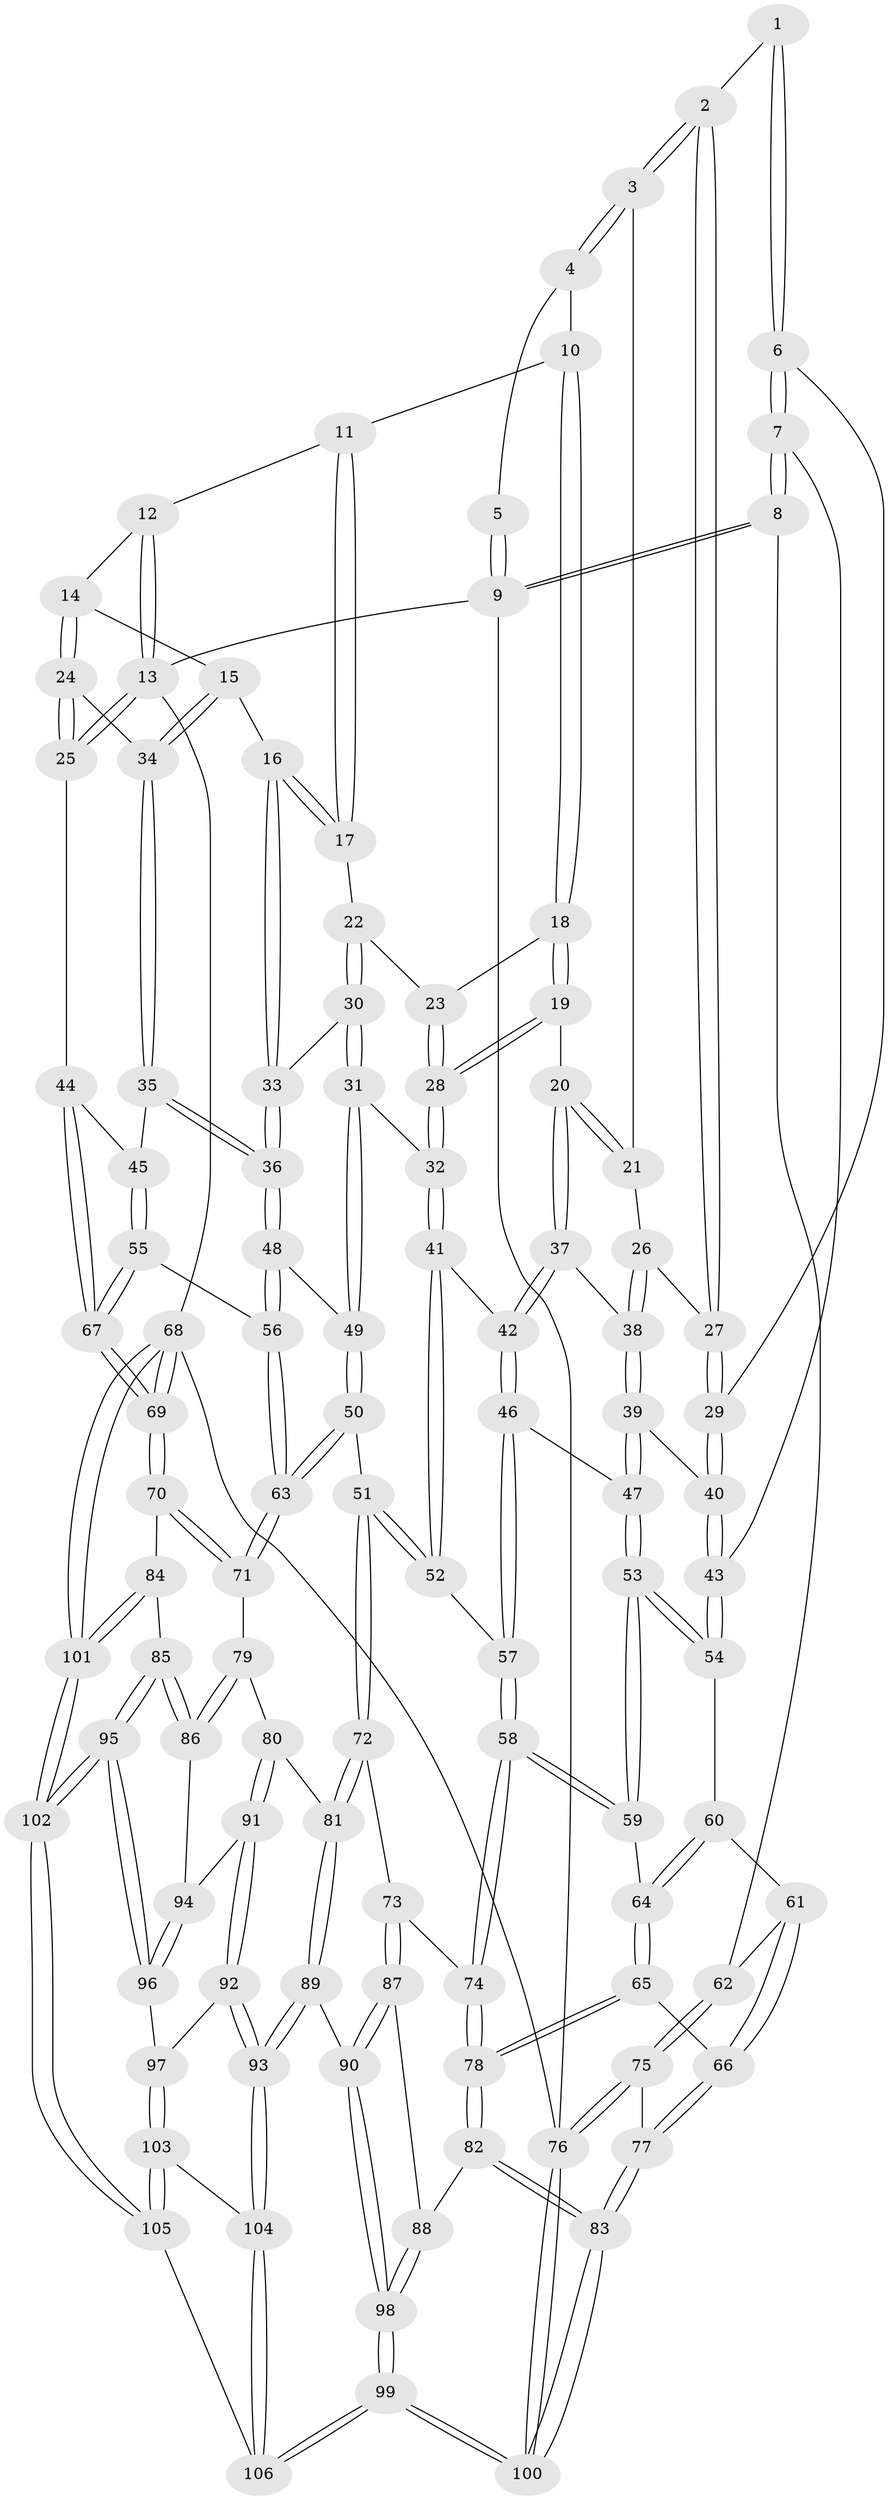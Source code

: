 // coarse degree distribution, {3: 0.16129032258064516, 5: 0.3870967741935484, 4: 0.4032258064516129, 6: 0.04838709677419355}
// Generated by graph-tools (version 1.1) at 2025/52/02/27/25 19:52:40]
// undirected, 106 vertices, 262 edges
graph export_dot {
graph [start="1"]
  node [color=gray90,style=filled];
  1 [pos="+0.11697152980252946+0"];
  2 [pos="+0.20790190860611005+0.09737762035913149"];
  3 [pos="+0.31062276299266756+0"];
  4 [pos="+0.37508420517136865+0"];
  5 [pos="+0.06180495924937103+0"];
  6 [pos="+0.07537994566858935+0.17487519512592897"];
  7 [pos="+0+0.2299066140827694"];
  8 [pos="+0+0.24775523238502667"];
  9 [pos="+0+0"];
  10 [pos="+0.481564738504419+0"];
  11 [pos="+0.561896661131123+0"];
  12 [pos="+0.7956400870069118+0"];
  13 [pos="+1+0"];
  14 [pos="+0.8524025479384691+0.04073347328949407"];
  15 [pos="+0.7951740179772077+0.11066998351826693"];
  16 [pos="+0.7697621124613753+0.12825510652631097"];
  17 [pos="+0.6610285824239638+0.08256649419150958"];
  18 [pos="+0.4780465780021314+0.054893270807270036"];
  19 [pos="+0.4320344255769547+0.16497748609009885"];
  20 [pos="+0.38742898805852827+0.17735740640210318"];
  21 [pos="+0.3300519364219803+0.08640750836784279"];
  22 [pos="+0.6404004359040508+0.11384603061471361"];
  23 [pos="+0.5387415412064658+0.12224457542329276"];
  24 [pos="+1+0.13731516186527054"];
  25 [pos="+1+0.09794518649088611"];
  26 [pos="+0.2560401572444022+0.17705145095377225"];
  27 [pos="+0.18536150291568032+0.15585287046931598"];
  28 [pos="+0.5401989984258296+0.24633303849639882"];
  29 [pos="+0.1735132409339427+0.16246381752676953"];
  30 [pos="+0.6011533572561446+0.24977816188614033"];
  31 [pos="+0.579003726446803+0.2741117019099025"];
  32 [pos="+0.5639609636647483+0.2771309687162215"];
  33 [pos="+0.7673414024818795+0.2086510843877243"];
  34 [pos="+0.9362109015963243+0.21619732723178212"];
  35 [pos="+0.8601807157016411+0.31145508013640844"];
  36 [pos="+0.8395406296053276+0.31972943057865494"];
  37 [pos="+0.3656555983201502+0.20389193952289725"];
  38 [pos="+0.3272507943973998+0.2313721411137371"];
  39 [pos="+0.31079542632842094+0.3046248948069582"];
  40 [pos="+0.2354189906236454+0.33907373242719463"];
  41 [pos="+0.5231233277139808+0.3265094208597183"];
  42 [pos="+0.48640992572216873+0.33334183183397587"];
  43 [pos="+0.20553324538169407+0.3704814805524515"];
  44 [pos="+1+0.34071685079956765"];
  45 [pos="+0.9931864717070066+0.3634059457828411"];
  46 [pos="+0.41862171655102987+0.3612530561354701"];
  47 [pos="+0.39416800419810283+0.3628450240849879"];
  48 [pos="+0.7954432171307045+0.3936418900787751"];
  49 [pos="+0.7599698686678035+0.4060873326906428"];
  50 [pos="+0.6577583826503682+0.5400095785192585"];
  51 [pos="+0.6040854100411778+0.5475128674849521"];
  52 [pos="+0.5668334437217594+0.5182290709980004"];
  53 [pos="+0.33546022970704764+0.48723037941962144"];
  54 [pos="+0.20466378450118855+0.38911291304208234"];
  55 [pos="+0.934860165193938+0.5174103206074397"];
  56 [pos="+0.9045209346636107+0.5100312350700702"];
  57 [pos="+0.46286419795747225+0.5149074829670496"];
  58 [pos="+0.3623873853087083+0.5480673942461503"];
  59 [pos="+0.34627171403443446+0.5299585579074773"];
  60 [pos="+0.1566118047758958+0.46312022186672774"];
  61 [pos="+0+0.4180900077652576"];
  62 [pos="+0+0.34387531368759566"];
  63 [pos="+0.778646499954835+0.6606523433635682"];
  64 [pos="+0.16285097119832467+0.5493309257405641"];
  65 [pos="+0.1302386301111443+0.6216223068963765"];
  66 [pos="+0.12377426435384067+0.6227988546052633"];
  67 [pos="+1+0.6892144330326474"];
  68 [pos="+1+1"];
  69 [pos="+1+0.698994684158012"];
  70 [pos="+0.9245551349681449+0.754940181325798"];
  71 [pos="+0.7801316317650299+0.6654913774375535"];
  72 [pos="+0.5440464166889221+0.6784661592139665"];
  73 [pos="+0.40721673047121104+0.6925941028354745"];
  74 [pos="+0.35815563256039423+0.6548404635222685"];
  75 [pos="+0+0.6778647851109911"];
  76 [pos="+0+1"];
  77 [pos="+0.06468014809265044+0.6545670781231238"];
  78 [pos="+0.22735048436108093+0.7055717180055335"];
  79 [pos="+0.7478258463329446+0.7051386911572662"];
  80 [pos="+0.6119132922582127+0.7586792079708231"];
  81 [pos="+0.5642212163859609+0.7186036845282308"];
  82 [pos="+0.22096579390508067+0.7779282317176758"];
  83 [pos="+0.07724707325858542+0.8647603445993077"];
  84 [pos="+0.8498307058894824+0.864929329851833"];
  85 [pos="+0.8275771695268107+0.8633111139618386"];
  86 [pos="+0.7360082303272742+0.8245381605071468"];
  87 [pos="+0.4038343296714775+0.8369271913790728"];
  88 [pos="+0.272049275358539+0.8396717343140371"];
  89 [pos="+0.45407986308043696+0.8927829012923318"];
  90 [pos="+0.45130017660894295+0.8916103113182043"];
  91 [pos="+0.6309187242624986+0.8333074426494794"];
  92 [pos="+0.6205422621348877+0.8466373347059918"];
  93 [pos="+0.5107336956099072+0.9436505175709746"];
  94 [pos="+0.688986092289732+0.8462709503406132"];
  95 [pos="+0.7189643304052508+0.9335105273561122"];
  96 [pos="+0.7166203752154708+0.9318669677623005"];
  97 [pos="+0.6670520513107052+0.9430214633597422"];
  98 [pos="+0.24098090692767504+1"];
  99 [pos="+0.06707488963522157+1"];
  100 [pos="+0+1"];
  101 [pos="+0.9454055442645448+1"];
  102 [pos="+0.9029486351182298+1"];
  103 [pos="+0.6479696160202817+0.9578407855557944"];
  104 [pos="+0.519615992054087+0.9742400234604479"];
  105 [pos="+0.8999338918103716+1"];
  106 [pos="+0.519801671935573+1"];
  1 -- 2;
  1 -- 6;
  1 -- 6;
  2 -- 3;
  2 -- 3;
  2 -- 27;
  2 -- 27;
  3 -- 4;
  3 -- 4;
  3 -- 21;
  4 -- 5;
  4 -- 10;
  5 -- 9;
  5 -- 9;
  6 -- 7;
  6 -- 7;
  6 -- 29;
  7 -- 8;
  7 -- 8;
  7 -- 43;
  8 -- 9;
  8 -- 9;
  8 -- 62;
  9 -- 13;
  9 -- 76;
  10 -- 11;
  10 -- 18;
  10 -- 18;
  11 -- 12;
  11 -- 17;
  11 -- 17;
  12 -- 13;
  12 -- 13;
  12 -- 14;
  13 -- 25;
  13 -- 25;
  13 -- 68;
  14 -- 15;
  14 -- 24;
  14 -- 24;
  15 -- 16;
  15 -- 34;
  15 -- 34;
  16 -- 17;
  16 -- 17;
  16 -- 33;
  16 -- 33;
  17 -- 22;
  18 -- 19;
  18 -- 19;
  18 -- 23;
  19 -- 20;
  19 -- 28;
  19 -- 28;
  20 -- 21;
  20 -- 21;
  20 -- 37;
  20 -- 37;
  21 -- 26;
  22 -- 23;
  22 -- 30;
  22 -- 30;
  23 -- 28;
  23 -- 28;
  24 -- 25;
  24 -- 25;
  24 -- 34;
  25 -- 44;
  26 -- 27;
  26 -- 38;
  26 -- 38;
  27 -- 29;
  27 -- 29;
  28 -- 32;
  28 -- 32;
  29 -- 40;
  29 -- 40;
  30 -- 31;
  30 -- 31;
  30 -- 33;
  31 -- 32;
  31 -- 49;
  31 -- 49;
  32 -- 41;
  32 -- 41;
  33 -- 36;
  33 -- 36;
  34 -- 35;
  34 -- 35;
  35 -- 36;
  35 -- 36;
  35 -- 45;
  36 -- 48;
  36 -- 48;
  37 -- 38;
  37 -- 42;
  37 -- 42;
  38 -- 39;
  38 -- 39;
  39 -- 40;
  39 -- 47;
  39 -- 47;
  40 -- 43;
  40 -- 43;
  41 -- 42;
  41 -- 52;
  41 -- 52;
  42 -- 46;
  42 -- 46;
  43 -- 54;
  43 -- 54;
  44 -- 45;
  44 -- 67;
  44 -- 67;
  45 -- 55;
  45 -- 55;
  46 -- 47;
  46 -- 57;
  46 -- 57;
  47 -- 53;
  47 -- 53;
  48 -- 49;
  48 -- 56;
  48 -- 56;
  49 -- 50;
  49 -- 50;
  50 -- 51;
  50 -- 63;
  50 -- 63;
  51 -- 52;
  51 -- 52;
  51 -- 72;
  51 -- 72;
  52 -- 57;
  53 -- 54;
  53 -- 54;
  53 -- 59;
  53 -- 59;
  54 -- 60;
  55 -- 56;
  55 -- 67;
  55 -- 67;
  56 -- 63;
  56 -- 63;
  57 -- 58;
  57 -- 58;
  58 -- 59;
  58 -- 59;
  58 -- 74;
  58 -- 74;
  59 -- 64;
  60 -- 61;
  60 -- 64;
  60 -- 64;
  61 -- 62;
  61 -- 66;
  61 -- 66;
  62 -- 75;
  62 -- 75;
  63 -- 71;
  63 -- 71;
  64 -- 65;
  64 -- 65;
  65 -- 66;
  65 -- 78;
  65 -- 78;
  66 -- 77;
  66 -- 77;
  67 -- 69;
  67 -- 69;
  68 -- 69;
  68 -- 69;
  68 -- 101;
  68 -- 101;
  68 -- 76;
  69 -- 70;
  69 -- 70;
  70 -- 71;
  70 -- 71;
  70 -- 84;
  71 -- 79;
  72 -- 73;
  72 -- 81;
  72 -- 81;
  73 -- 74;
  73 -- 87;
  73 -- 87;
  74 -- 78;
  74 -- 78;
  75 -- 76;
  75 -- 76;
  75 -- 77;
  76 -- 100;
  76 -- 100;
  77 -- 83;
  77 -- 83;
  78 -- 82;
  78 -- 82;
  79 -- 80;
  79 -- 86;
  79 -- 86;
  80 -- 81;
  80 -- 91;
  80 -- 91;
  81 -- 89;
  81 -- 89;
  82 -- 83;
  82 -- 83;
  82 -- 88;
  83 -- 100;
  83 -- 100;
  84 -- 85;
  84 -- 101;
  84 -- 101;
  85 -- 86;
  85 -- 86;
  85 -- 95;
  85 -- 95;
  86 -- 94;
  87 -- 88;
  87 -- 90;
  87 -- 90;
  88 -- 98;
  88 -- 98;
  89 -- 90;
  89 -- 93;
  89 -- 93;
  90 -- 98;
  90 -- 98;
  91 -- 92;
  91 -- 92;
  91 -- 94;
  92 -- 93;
  92 -- 93;
  92 -- 97;
  93 -- 104;
  93 -- 104;
  94 -- 96;
  94 -- 96;
  95 -- 96;
  95 -- 96;
  95 -- 102;
  95 -- 102;
  96 -- 97;
  97 -- 103;
  97 -- 103;
  98 -- 99;
  98 -- 99;
  99 -- 100;
  99 -- 100;
  99 -- 106;
  99 -- 106;
  101 -- 102;
  101 -- 102;
  102 -- 105;
  102 -- 105;
  103 -- 104;
  103 -- 105;
  103 -- 105;
  104 -- 106;
  104 -- 106;
  105 -- 106;
}

